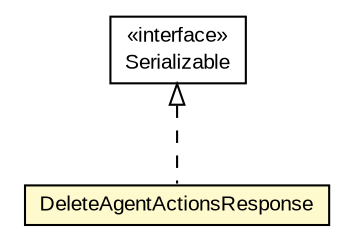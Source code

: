 #!/usr/local/bin/dot
#
# Class diagram 
# Generated by UMLGraph version R5_6-24-gf6e263 (http://www.umlgraph.org/)
#

digraph G {
	edge [fontname="arial",fontsize=10,labelfontname="arial",labelfontsize=10];
	node [fontname="arial",fontsize=10,shape=plaintext];
	nodesep=0.25;
	ranksep=0.5;
	// org.miloss.fgsms.services.interfaces.policyconfiguration.DeleteAgentActionsResponse
	c70700 [label=<<table title="org.miloss.fgsms.services.interfaces.policyconfiguration.DeleteAgentActionsResponse" border="0" cellborder="1" cellspacing="0" cellpadding="2" port="p" bgcolor="lemonChiffon" href="./DeleteAgentActionsResponse.html">
		<tr><td><table border="0" cellspacing="0" cellpadding="1">
<tr><td align="center" balign="center"> DeleteAgentActionsResponse </td></tr>
		</table></td></tr>
		</table>>, URL="./DeleteAgentActionsResponse.html", fontname="arial", fontcolor="black", fontsize=10.0];
	//org.miloss.fgsms.services.interfaces.policyconfiguration.DeleteAgentActionsResponse implements java.io.Serializable
	c70906:p -> c70700:p [dir=back,arrowtail=empty,style=dashed];
	// java.io.Serializable
	c70906 [label=<<table title="java.io.Serializable" border="0" cellborder="1" cellspacing="0" cellpadding="2" port="p" href="http://java.sun.com/j2se/1.4.2/docs/api/java/io/Serializable.html">
		<tr><td><table border="0" cellspacing="0" cellpadding="1">
<tr><td align="center" balign="center"> &#171;interface&#187; </td></tr>
<tr><td align="center" balign="center"> Serializable </td></tr>
		</table></td></tr>
		</table>>, URL="http://java.sun.com/j2se/1.4.2/docs/api/java/io/Serializable.html", fontname="arial", fontcolor="black", fontsize=10.0];
}

